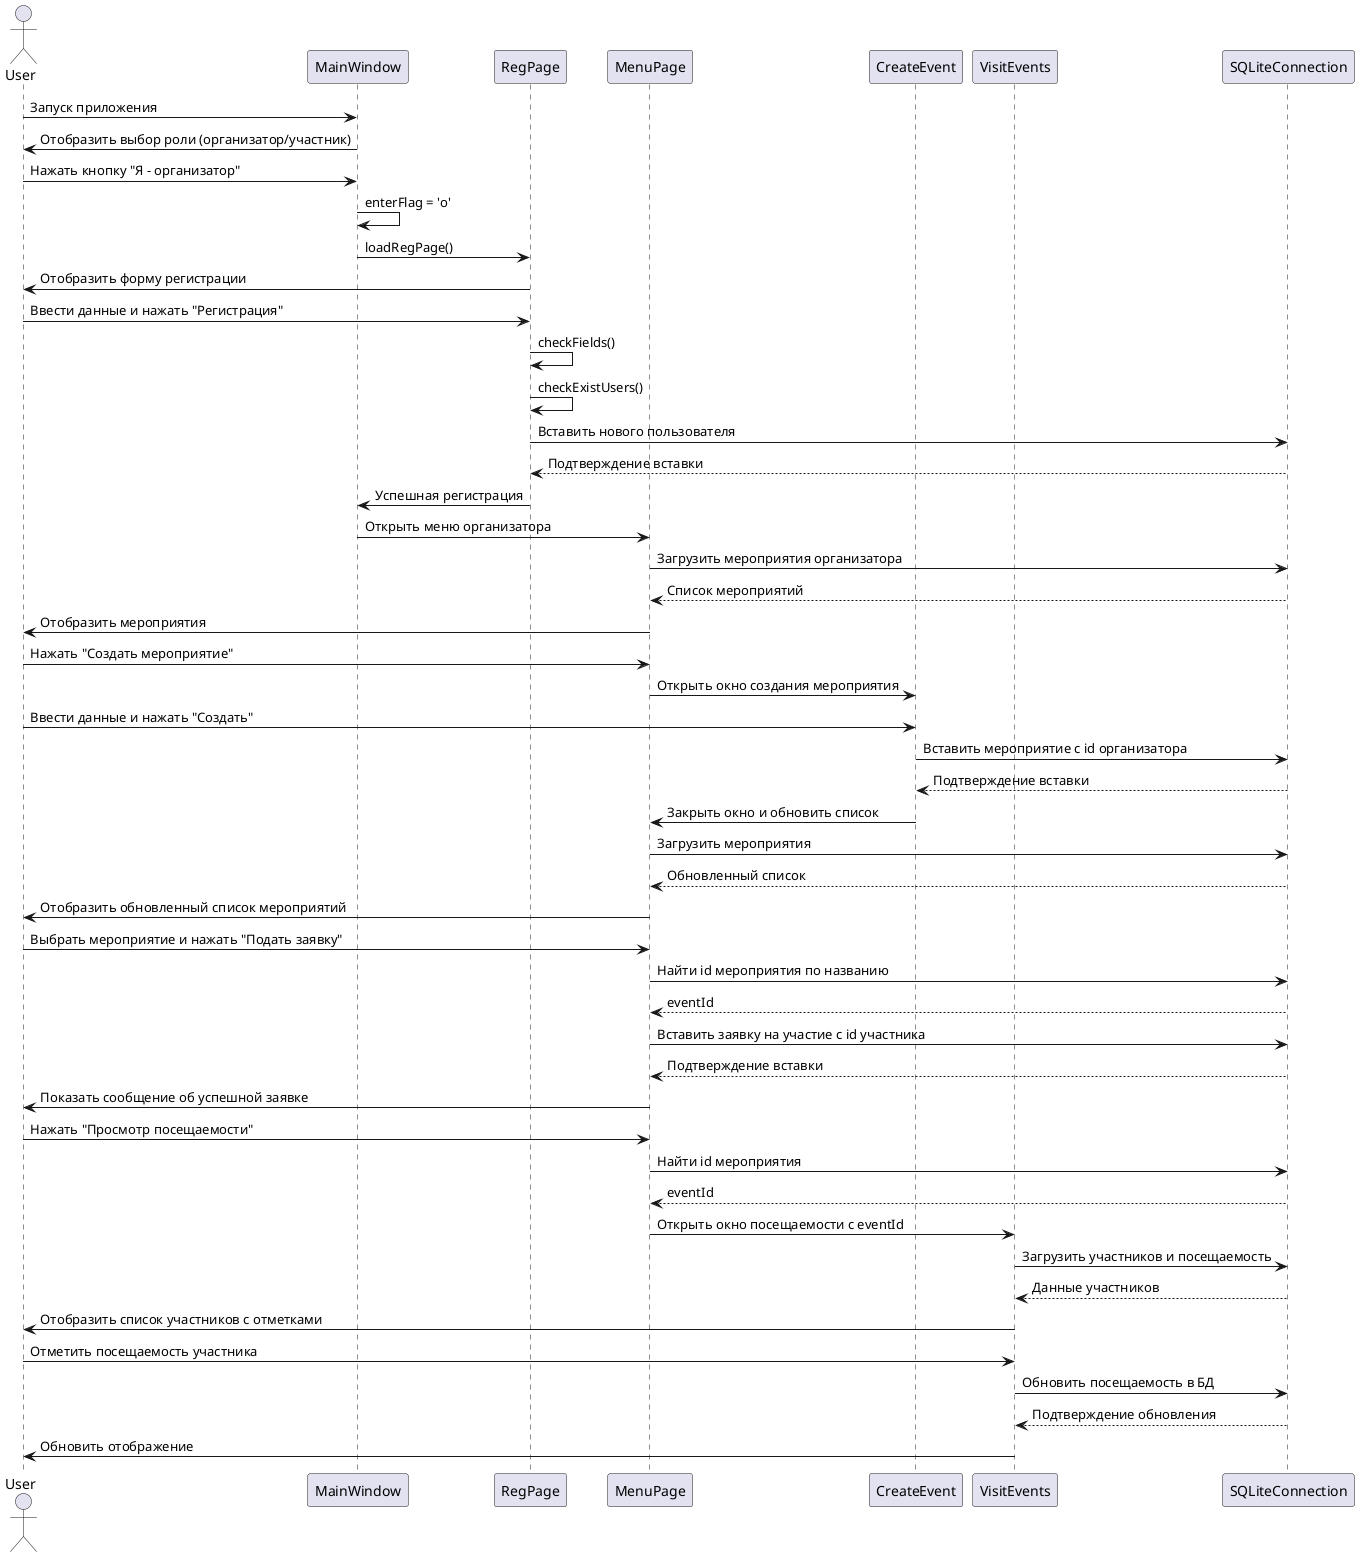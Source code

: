 @startuml
actor User

participant MainWindow
participant RegPage
participant MenuPage
participant CreateEvent
participant VisitEvents
participant SQLiteConnection

User -> MainWindow : Запуск приложения
MainWindow -> User : Отобразить выбор роли (организатор/участник)

User -> MainWindow : Нажать кнопку "Я - организатор"
MainWindow -> MainWindow : enterFlag = 'o'
MainWindow -> RegPage : loadRegPage()
RegPage -> User : Отобразить форму регистрации

User -> RegPage : Ввести данные и нажать "Регистрация"
RegPage -> RegPage : checkFields()
RegPage -> RegPage : checkExistUsers()
RegPage -> SQLiteConnection : Вставить нового пользователя
SQLiteConnection --> RegPage : Подтверждение вставки
RegPage -> MainWindow : Успешная регистрация
MainWindow -> MenuPage : Открыть меню организатора

MenuPage -> SQLiteConnection : Загрузить мероприятия организатора
SQLiteConnection --> MenuPage : Список мероприятий
MenuPage -> User : Отобразить мероприятия

User -> MenuPage : Нажать "Создать мероприятие"
MenuPage -> CreateEvent : Открыть окно создания мероприятия
User -> CreateEvent : Ввести данные и нажать "Создать"
CreateEvent -> SQLiteConnection : Вставить мероприятие с id организатора
SQLiteConnection --> CreateEvent : Подтверждение вставки
CreateEvent -> MenuPage : Закрыть окно и обновить список
MenuPage -> SQLiteConnection : Загрузить мероприятия
SQLiteConnection --> MenuPage : Обновленный список
MenuPage -> User : Отобразить обновленный список мероприятий

User -> MenuPage : Выбрать мероприятие и нажать "Подать заявку"
MenuPage -> SQLiteConnection : Найти id мероприятия по названию
SQLiteConnection --> MenuPage : eventId
MenuPage -> SQLiteConnection : Вставить заявку на участие с id участника
SQLiteConnection --> MenuPage : Подтверждение вставки
MenuPage -> User : Показать сообщение об успешной заявке

User -> MenuPage : Нажать "Просмотр посещаемости"
MenuPage -> SQLiteConnection : Найти id мероприятия
SQLiteConnection --> MenuPage : eventId
MenuPage -> VisitEvents : Открыть окно посещаемости с eventId
VisitEvents -> SQLiteConnection : Загрузить участников и посещаемость
SQLiteConnection --> VisitEvents : Данные участников
VisitEvents -> User : Отобразить список участников с отметками

User -> VisitEvents : Отметить посещаемость участника
VisitEvents -> SQLiteConnection : Обновить посещаемость в БД
SQLiteConnection --> VisitEvents : Подтверждение обновления
VisitEvents -> User : Обновить отображение

@enduml